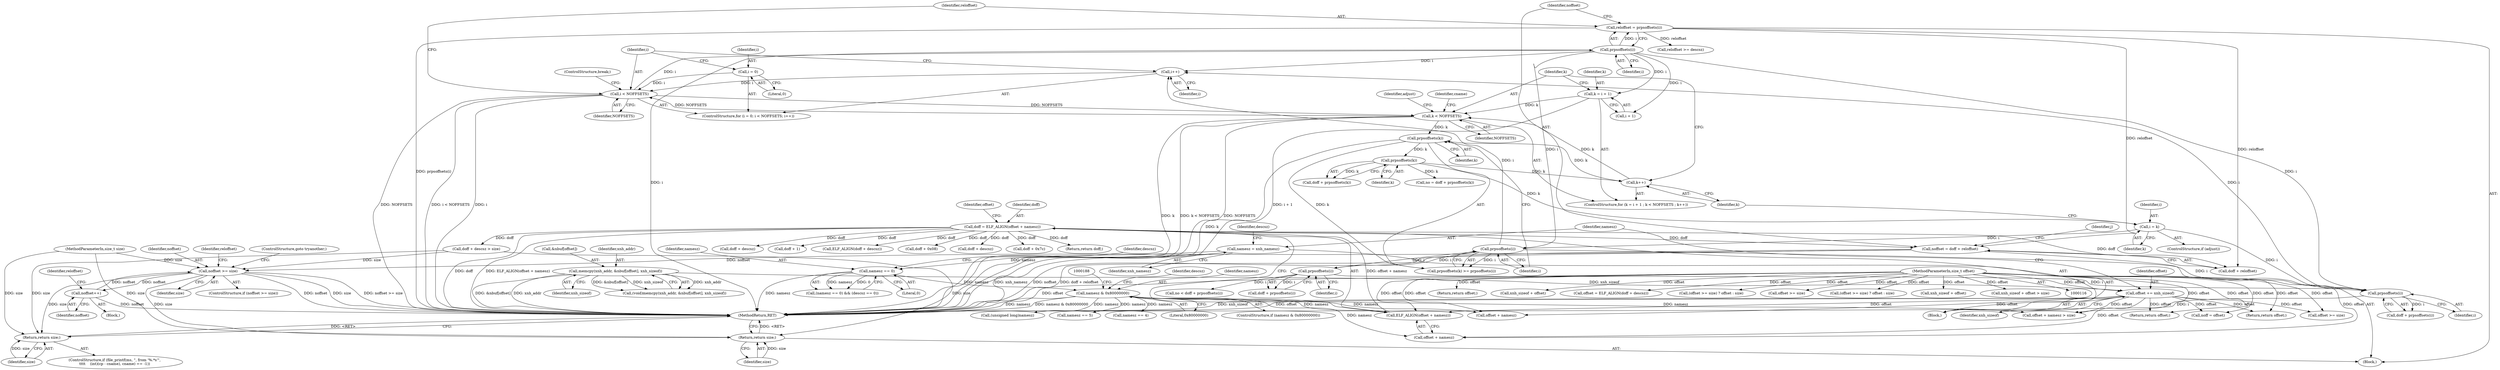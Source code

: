 digraph "0_file_b4c01141e5367f247b84dcaf6aefbb4e741842b8@integer" {
"1001065" [label="(Call,noffset = doff + reloffset)"];
"1000215" [label="(Call,doff = ELF_ALIGN(offset + namesz))"];
"1000217" [label="(Call,ELF_ALIGN(offset + namesz))"];
"1000119" [label="(MethodParameterIn,size_t offset)"];
"1000157" [label="(Call,offset += xnh_sizeof)"];
"1000150" [label="(Call,memcpy(xnh_addr, &nbuf[offset], xnh_sizeof))"];
"1000183" [label="(Call,namesz & 0x80000000)"];
"1000168" [label="(Call,namesz == 0)"];
"1000160" [label="(Call,namesz = xnh_namesz)"];
"1001060" [label="(Call,reloffset = prpsoffsets(i))"];
"1001062" [label="(Call,prpsoffsets(i))"];
"1001051" [label="(Call,i < NOFFSETS)"];
"1001048" [label="(Call,i = 0)"];
"1001054" [label="(Call,i++)"];
"1001185" [label="(Call,prpsoffsets(i))"];
"1001145" [label="(Call,prpsoffsets(i))"];
"1001173" [label="(Call,i = k)"];
"1001153" [label="(Call,prpsoffsets(k))"];
"1001143" [label="(Call,prpsoffsets(k))"];
"1001130" [label="(Call,k < NOFFSETS)"];
"1001133" [label="(Call,k++)"];
"1001125" [label="(Call,k = i + 1)"];
"1001159" [label="(Call,prpsoffsets(i))"];
"1001088" [label="(Call,noffset >= size)"];
"1001082" [label="(Call,noffset++)"];
"1001225" [label="(Return,return size;)"];
"1001231" [label="(Return,return size;)"];
"1000150" [label="(Call,memcpy(xnh_addr, &nbuf[offset], xnh_sizeof))"];
"1001232" [label="(Identifier,size)"];
"1000161" [label="(Identifier,namesz)"];
"1000119" [label="(MethodParameterIn,size_t offset)"];
"1000169" [label="(Identifier,namesz)"];
"1000159" [label="(Identifier,xnh_sizeof)"];
"1000210" [label="(Return,return offset;)"];
"1000233" [label="(Call,doff + descsz)"];
"1000177" [label="(Call,offset >= size)"];
"1000183" [label="(Call,namesz & 0x80000000)"];
"1001234" [label="(ControlStructure,break;)"];
"1000120" [label="(MethodParameterIn,size_t size)"];
"1001130" [label="(Call,k < NOFFSETS)"];
"1001094" [label="(Identifier,reloffset)"];
"1001056" [label="(Block,)"];
"1001085" [label="(Identifier,reloffset)"];
"1001054" [label="(Call,i++)"];
"1000212" [label="(Call,noff = offset)"];
"1001090" [label="(Identifier,size)"];
"1001143" [label="(Call,prpsoffsets(k))"];
"1001093" [label="(Call,reloffset >= descsz)"];
"1001149" [label="(Call,no = doff + prpsoffsets(k))"];
"1001065" [label="(Call,noffset = doff + reloffset)"];
"1000294" [label="(Call,doff + 1)"];
"1001063" [label="(Identifier,i)"];
"1001132" [label="(Identifier,NOFFSETS)"];
"1001133" [label="(Call,k++)"];
"1000151" [label="(Identifier,xnh_addr)"];
"1001055" [label="(Identifier,i)"];
"1000162" [label="(Identifier,xnh_namesz)"];
"1001155" [label="(Call,no < doff + prpsoffsets(i))"];
"1001231" [label="(Return,return size;)"];
"1000217" [label="(Call,ELF_ALIGN(offset + namesz))"];
"1001081" [label="(Block,)"];
"1001127" [label="(Call,i + 1)"];
"1001237" [label="(MethodReturn,RET)"];
"1001124" [label="(ControlStructure,for (k = i + 1 ; k < NOFFSETS ; k++))"];
"1001151" [label="(Call,doff + prpsoffsets(k))"];
"1001139" [label="(Identifier,adjust)"];
"1001134" [label="(Identifier,k)"];
"1000867" [label="(Call,namesz == 4)"];
"1001050" [label="(Literal,0)"];
"1001235" [label="(Return,return offset;)"];
"1001087" [label="(ControlStructure,if (noffset >= size))"];
"1001061" [label="(Identifier,reloffset)"];
"1000156" [label="(Identifier,xnh_sizeof)"];
"1001073" [label="(Identifier,j)"];
"1001174" [label="(Identifier,i)"];
"1000167" [label="(Call,(namesz == 0) && (descsz == 0))"];
"1001062" [label="(Call,prpsoffsets(i))"];
"1001067" [label="(Call,doff + reloffset)"];
"1001153" [label="(Call,prpsoffsets(k))"];
"1001091" [label="(ControlStructure,goto tryanother;)"];
"1000145" [label="(Call,xnh_sizeof + offset)"];
"1000232" [label="(Call,ELF_ALIGN(doff + descsz))"];
"1001145" [label="(Call,prpsoffsets(i))"];
"1000168" [label="(Call,namesz == 0)"];
"1001083" [label="(Identifier,noffset)"];
"1000148" [label="(Call,(void)memcpy(xnh_addr, &nbuf[offset], xnh_sizeof))"];
"1001051" [label="(Call,i < NOFFSETS)"];
"1000164" [label="(Identifier,descsz)"];
"1001082" [label="(Call,noffset++)"];
"1000172" [label="(Identifier,descsz)"];
"1001225" [label="(Return,return size;)"];
"1000230" [label="(Call,offset = ELF_ALIGN(doff + descsz))"];
"1001053" [label="(Identifier,NOFFSETS)"];
"1001175" [label="(Identifier,k)"];
"1001186" [label="(Identifier,i)"];
"1001049" [label="(Identifier,i)"];
"1001009" [label="(Call,doff + 0x08)"];
"1000244" [label="(Call,(offset >= size) ? offset : size)"];
"1001088" [label="(Call,noffset >= size)"];
"1001154" [label="(Identifier,k)"];
"1000245" [label="(Call,offset >= size)"];
"1001048" [label="(Call,i = 0)"];
"1001047" [label="(ControlStructure,for (i = 0; i < NOFFSETS; i++))"];
"1001066" [label="(Identifier,noffset)"];
"1000185" [label="(Literal,0x80000000)"];
"1000125" [label="(Block,)"];
"1000182" [label="(ControlStructure,if (namesz & 0x80000000))"];
"1000223" [label="(Call,offset + namesz)"];
"1001089" [label="(Identifier,noffset)"];
"1001173" [label="(Call,i = k)"];
"1000195" [label="(Return,return offset;)"];
"1001146" [label="(Identifier,i)"];
"1000192" [label="(Call,(unsigned long)namesz)"];
"1001183" [label="(Call,doff + prpsoffsets(i))"];
"1000238" [label="(Call,doff + descsz)"];
"1000199" [label="(Identifier,descsz)"];
"1001144" [label="(Identifier,k)"];
"1000237" [label="(Call,doff + descsz > size)"];
"1000158" [label="(Identifier,offset)"];
"1001125" [label="(Call,k = i + 1)"];
"1001142" [label="(Call,prpsoffsets(k) >= prpsoffsets(i))"];
"1001157" [label="(Call,doff + prpsoffsets(i))"];
"1000224" [label="(Identifier,offset)"];
"1000994" [label="(Call,doff + 0x7c)"];
"1001177" [label="(Identifier,cname)"];
"1001171" [label="(ControlStructure,if (adjust))"];
"1000222" [label="(Call,offset + namesz > size)"];
"1000184" [label="(Identifier,namesz)"];
"1000176" [label="(Call,(offset >= size) ? offset : size)"];
"1000218" [label="(Call,offset + namesz)"];
"1000160" [label="(Call,namesz = xnh_namesz)"];
"1000216" [label="(Identifier,doff)"];
"1001131" [label="(Identifier,k)"];
"1000139" [label="(Call,xnh_sizeof + offset)"];
"1001160" [label="(Identifier,i)"];
"1001212" [label="(ControlStructure,if (file_printf(ms, \", from '%.*s'\",\n\t\t\t\t    (int)(cp - cname), cname) == -1))"];
"1000228" [label="(Return,return doff;)"];
"1001226" [label="(Identifier,size)"];
"1000215" [label="(Call,doff = ELF_ALIGN(offset + namesz))"];
"1001060" [label="(Call,reloffset = prpsoffsets(i))"];
"1001159" [label="(Call,prpsoffsets(i))"];
"1000157" [label="(Call,offset += xnh_sizeof)"];
"1001185" [label="(Call,prpsoffsets(i))"];
"1000138" [label="(Call,xnh_sizeof + offset > size)"];
"1000152" [label="(Call,&nbuf[offset])"];
"1000170" [label="(Literal,0)"];
"1000264" [label="(Call,namesz == 5)"];
"1001126" [label="(Identifier,k)"];
"1001052" [label="(Identifier,i)"];
"1001065" -> "1001056"  [label="AST: "];
"1001065" -> "1001067"  [label="CFG: "];
"1001066" -> "1001065"  [label="AST: "];
"1001067" -> "1001065"  [label="AST: "];
"1001073" -> "1001065"  [label="CFG: "];
"1001065" -> "1001237"  [label="DDG: noffset"];
"1001065" -> "1001237"  [label="DDG: doff + reloffset"];
"1000215" -> "1001065"  [label="DDG: doff"];
"1001060" -> "1001065"  [label="DDG: reloffset"];
"1001065" -> "1001088"  [label="DDG: noffset"];
"1000215" -> "1000125"  [label="AST: "];
"1000215" -> "1000217"  [label="CFG: "];
"1000216" -> "1000215"  [label="AST: "];
"1000217" -> "1000215"  [label="AST: "];
"1000224" -> "1000215"  [label="CFG: "];
"1000215" -> "1001237"  [label="DDG: doff"];
"1000215" -> "1001237"  [label="DDG: ELF_ALIGN(offset + namesz)"];
"1000217" -> "1000215"  [label="DDG: offset + namesz"];
"1000215" -> "1000228"  [label="DDG: doff"];
"1000215" -> "1000232"  [label="DDG: doff"];
"1000215" -> "1000233"  [label="DDG: doff"];
"1000215" -> "1000237"  [label="DDG: doff"];
"1000215" -> "1000238"  [label="DDG: doff"];
"1000215" -> "1000294"  [label="DDG: doff"];
"1000215" -> "1000994"  [label="DDG: doff"];
"1000215" -> "1001009"  [label="DDG: doff"];
"1000215" -> "1001067"  [label="DDG: doff"];
"1000217" -> "1000218"  [label="CFG: "];
"1000218" -> "1000217"  [label="AST: "];
"1000119" -> "1000217"  [label="DDG: offset"];
"1000157" -> "1000217"  [label="DDG: offset"];
"1000183" -> "1000217"  [label="DDG: namesz"];
"1000119" -> "1000116"  [label="AST: "];
"1000119" -> "1001237"  [label="DDG: offset"];
"1000119" -> "1000138"  [label="DDG: offset"];
"1000119" -> "1000139"  [label="DDG: offset"];
"1000119" -> "1000145"  [label="DDG: offset"];
"1000119" -> "1000157"  [label="DDG: offset"];
"1000119" -> "1000176"  [label="DDG: offset"];
"1000119" -> "1000177"  [label="DDG: offset"];
"1000119" -> "1000195"  [label="DDG: offset"];
"1000119" -> "1000210"  [label="DDG: offset"];
"1000119" -> "1000212"  [label="DDG: offset"];
"1000119" -> "1000218"  [label="DDG: offset"];
"1000119" -> "1000222"  [label="DDG: offset"];
"1000119" -> "1000223"  [label="DDG: offset"];
"1000119" -> "1000230"  [label="DDG: offset"];
"1000119" -> "1000244"  [label="DDG: offset"];
"1000119" -> "1000245"  [label="DDG: offset"];
"1000119" -> "1001235"  [label="DDG: offset"];
"1000157" -> "1000125"  [label="AST: "];
"1000157" -> "1000159"  [label="CFG: "];
"1000158" -> "1000157"  [label="AST: "];
"1000159" -> "1000157"  [label="AST: "];
"1000161" -> "1000157"  [label="CFG: "];
"1000157" -> "1001237"  [label="DDG: xnh_sizeof"];
"1000157" -> "1001237"  [label="DDG: offset"];
"1000150" -> "1000157"  [label="DDG: xnh_sizeof"];
"1000157" -> "1000177"  [label="DDG: offset"];
"1000157" -> "1000195"  [label="DDG: offset"];
"1000157" -> "1000210"  [label="DDG: offset"];
"1000157" -> "1000212"  [label="DDG: offset"];
"1000157" -> "1000218"  [label="DDG: offset"];
"1000157" -> "1000222"  [label="DDG: offset"];
"1000157" -> "1000223"  [label="DDG: offset"];
"1000150" -> "1000148"  [label="AST: "];
"1000150" -> "1000156"  [label="CFG: "];
"1000151" -> "1000150"  [label="AST: "];
"1000152" -> "1000150"  [label="AST: "];
"1000156" -> "1000150"  [label="AST: "];
"1000148" -> "1000150"  [label="CFG: "];
"1000150" -> "1001237"  [label="DDG: xnh_addr"];
"1000150" -> "1001237"  [label="DDG: &nbuf[offset]"];
"1000150" -> "1000148"  [label="DDG: xnh_addr"];
"1000150" -> "1000148"  [label="DDG: &nbuf[offset]"];
"1000150" -> "1000148"  [label="DDG: xnh_sizeof"];
"1000183" -> "1000182"  [label="AST: "];
"1000183" -> "1000185"  [label="CFG: "];
"1000184" -> "1000183"  [label="AST: "];
"1000185" -> "1000183"  [label="AST: "];
"1000188" -> "1000183"  [label="CFG: "];
"1000199" -> "1000183"  [label="CFG: "];
"1000183" -> "1001237"  [label="DDG: namesz"];
"1000183" -> "1001237"  [label="DDG: namesz & 0x80000000"];
"1000168" -> "1000183"  [label="DDG: namesz"];
"1000183" -> "1000192"  [label="DDG: namesz"];
"1000183" -> "1000218"  [label="DDG: namesz"];
"1000183" -> "1000222"  [label="DDG: namesz"];
"1000183" -> "1000223"  [label="DDG: namesz"];
"1000183" -> "1000264"  [label="DDG: namesz"];
"1000183" -> "1000867"  [label="DDG: namesz"];
"1000168" -> "1000167"  [label="AST: "];
"1000168" -> "1000170"  [label="CFG: "];
"1000169" -> "1000168"  [label="AST: "];
"1000170" -> "1000168"  [label="AST: "];
"1000172" -> "1000168"  [label="CFG: "];
"1000167" -> "1000168"  [label="CFG: "];
"1000168" -> "1001237"  [label="DDG: namesz"];
"1000168" -> "1000167"  [label="DDG: namesz"];
"1000168" -> "1000167"  [label="DDG: 0"];
"1000160" -> "1000168"  [label="DDG: namesz"];
"1000160" -> "1000125"  [label="AST: "];
"1000160" -> "1000162"  [label="CFG: "];
"1000161" -> "1000160"  [label="AST: "];
"1000162" -> "1000160"  [label="AST: "];
"1000164" -> "1000160"  [label="CFG: "];
"1000160" -> "1001237"  [label="DDG: xnh_namesz"];
"1001060" -> "1001056"  [label="AST: "];
"1001060" -> "1001062"  [label="CFG: "];
"1001061" -> "1001060"  [label="AST: "];
"1001062" -> "1001060"  [label="AST: "];
"1001066" -> "1001060"  [label="CFG: "];
"1001060" -> "1001237"  [label="DDG: prpsoffsets(i)"];
"1001062" -> "1001060"  [label="DDG: i"];
"1001060" -> "1001067"  [label="DDG: reloffset"];
"1001060" -> "1001093"  [label="DDG: reloffset"];
"1001062" -> "1001063"  [label="CFG: "];
"1001063" -> "1001062"  [label="AST: "];
"1001062" -> "1001237"  [label="DDG: i"];
"1001062" -> "1001054"  [label="DDG: i"];
"1001051" -> "1001062"  [label="DDG: i"];
"1001062" -> "1001125"  [label="DDG: i"];
"1001062" -> "1001127"  [label="DDG: i"];
"1001062" -> "1001145"  [label="DDG: i"];
"1001062" -> "1001185"  [label="DDG: i"];
"1001051" -> "1001047"  [label="AST: "];
"1001051" -> "1001053"  [label="CFG: "];
"1001052" -> "1001051"  [label="AST: "];
"1001053" -> "1001051"  [label="AST: "];
"1001061" -> "1001051"  [label="CFG: "];
"1001234" -> "1001051"  [label="CFG: "];
"1001051" -> "1001237"  [label="DDG: i < NOFFSETS"];
"1001051" -> "1001237"  [label="DDG: i"];
"1001051" -> "1001237"  [label="DDG: NOFFSETS"];
"1001048" -> "1001051"  [label="DDG: i"];
"1001054" -> "1001051"  [label="DDG: i"];
"1001130" -> "1001051"  [label="DDG: NOFFSETS"];
"1001051" -> "1001130"  [label="DDG: NOFFSETS"];
"1001048" -> "1001047"  [label="AST: "];
"1001048" -> "1001050"  [label="CFG: "];
"1001049" -> "1001048"  [label="AST: "];
"1001050" -> "1001048"  [label="AST: "];
"1001052" -> "1001048"  [label="CFG: "];
"1001054" -> "1001047"  [label="AST: "];
"1001054" -> "1001055"  [label="CFG: "];
"1001055" -> "1001054"  [label="AST: "];
"1001052" -> "1001054"  [label="CFG: "];
"1001185" -> "1001054"  [label="DDG: i"];
"1001145" -> "1001054"  [label="DDG: i"];
"1001185" -> "1001183"  [label="AST: "];
"1001185" -> "1001186"  [label="CFG: "];
"1001186" -> "1001185"  [label="AST: "];
"1001183" -> "1001185"  [label="CFG: "];
"1001185" -> "1001237"  [label="DDG: i"];
"1001185" -> "1001183"  [label="DDG: i"];
"1001145" -> "1001185"  [label="DDG: i"];
"1001173" -> "1001185"  [label="DDG: i"];
"1001159" -> "1001185"  [label="DDG: i"];
"1001145" -> "1001142"  [label="AST: "];
"1001145" -> "1001146"  [label="CFG: "];
"1001146" -> "1001145"  [label="AST: "];
"1001142" -> "1001145"  [label="CFG: "];
"1001145" -> "1001142"  [label="DDG: i"];
"1001173" -> "1001145"  [label="DDG: i"];
"1001159" -> "1001145"  [label="DDG: i"];
"1001145" -> "1001159"  [label="DDG: i"];
"1001173" -> "1001171"  [label="AST: "];
"1001173" -> "1001175"  [label="CFG: "];
"1001174" -> "1001173"  [label="AST: "];
"1001175" -> "1001173"  [label="AST: "];
"1001134" -> "1001173"  [label="CFG: "];
"1001153" -> "1001173"  [label="DDG: k"];
"1001153" -> "1001151"  [label="AST: "];
"1001153" -> "1001154"  [label="CFG: "];
"1001154" -> "1001153"  [label="AST: "];
"1001151" -> "1001153"  [label="CFG: "];
"1001153" -> "1001133"  [label="DDG: k"];
"1001153" -> "1001149"  [label="DDG: k"];
"1001153" -> "1001151"  [label="DDG: k"];
"1001143" -> "1001153"  [label="DDG: k"];
"1001143" -> "1001142"  [label="AST: "];
"1001143" -> "1001144"  [label="CFG: "];
"1001144" -> "1001143"  [label="AST: "];
"1001146" -> "1001143"  [label="CFG: "];
"1001143" -> "1001237"  [label="DDG: k"];
"1001143" -> "1001133"  [label="DDG: k"];
"1001143" -> "1001142"  [label="DDG: k"];
"1001130" -> "1001143"  [label="DDG: k"];
"1001130" -> "1001124"  [label="AST: "];
"1001130" -> "1001132"  [label="CFG: "];
"1001131" -> "1001130"  [label="AST: "];
"1001132" -> "1001130"  [label="AST: "];
"1001139" -> "1001130"  [label="CFG: "];
"1001177" -> "1001130"  [label="CFG: "];
"1001130" -> "1001237"  [label="DDG: k < NOFFSETS"];
"1001130" -> "1001237"  [label="DDG: NOFFSETS"];
"1001130" -> "1001237"  [label="DDG: k"];
"1001133" -> "1001130"  [label="DDG: k"];
"1001125" -> "1001130"  [label="DDG: k"];
"1001133" -> "1001124"  [label="AST: "];
"1001133" -> "1001134"  [label="CFG: "];
"1001134" -> "1001133"  [label="AST: "];
"1001131" -> "1001133"  [label="CFG: "];
"1001125" -> "1001124"  [label="AST: "];
"1001125" -> "1001127"  [label="CFG: "];
"1001126" -> "1001125"  [label="AST: "];
"1001127" -> "1001125"  [label="AST: "];
"1001131" -> "1001125"  [label="CFG: "];
"1001125" -> "1001237"  [label="DDG: i + 1"];
"1001159" -> "1001157"  [label="AST: "];
"1001159" -> "1001160"  [label="CFG: "];
"1001160" -> "1001159"  [label="AST: "];
"1001157" -> "1001159"  [label="CFG: "];
"1001159" -> "1001155"  [label="DDG: i"];
"1001159" -> "1001157"  [label="DDG: i"];
"1001088" -> "1001087"  [label="AST: "];
"1001088" -> "1001090"  [label="CFG: "];
"1001089" -> "1001088"  [label="AST: "];
"1001090" -> "1001088"  [label="AST: "];
"1001091" -> "1001088"  [label="CFG: "];
"1001094" -> "1001088"  [label="CFG: "];
"1001088" -> "1001237"  [label="DDG: noffset >= size"];
"1001088" -> "1001237"  [label="DDG: noffset"];
"1001088" -> "1001237"  [label="DDG: size"];
"1001088" -> "1001082"  [label="DDG: noffset"];
"1001082" -> "1001088"  [label="DDG: noffset"];
"1000237" -> "1001088"  [label="DDG: size"];
"1000120" -> "1001088"  [label="DDG: size"];
"1001088" -> "1001225"  [label="DDG: size"];
"1001088" -> "1001231"  [label="DDG: size"];
"1001082" -> "1001081"  [label="AST: "];
"1001082" -> "1001083"  [label="CFG: "];
"1001083" -> "1001082"  [label="AST: "];
"1001085" -> "1001082"  [label="CFG: "];
"1001082" -> "1001237"  [label="DDG: noffset"];
"1001225" -> "1001212"  [label="AST: "];
"1001225" -> "1001226"  [label="CFG: "];
"1001226" -> "1001225"  [label="AST: "];
"1001237" -> "1001225"  [label="CFG: "];
"1001225" -> "1001237"  [label="DDG: <RET>"];
"1001226" -> "1001225"  [label="DDG: size"];
"1000237" -> "1001225"  [label="DDG: size"];
"1000120" -> "1001225"  [label="DDG: size"];
"1001231" -> "1001056"  [label="AST: "];
"1001231" -> "1001232"  [label="CFG: "];
"1001232" -> "1001231"  [label="AST: "];
"1001237" -> "1001231"  [label="CFG: "];
"1001231" -> "1001237"  [label="DDG: <RET>"];
"1001232" -> "1001231"  [label="DDG: size"];
"1000237" -> "1001231"  [label="DDG: size"];
"1000120" -> "1001231"  [label="DDG: size"];
}
